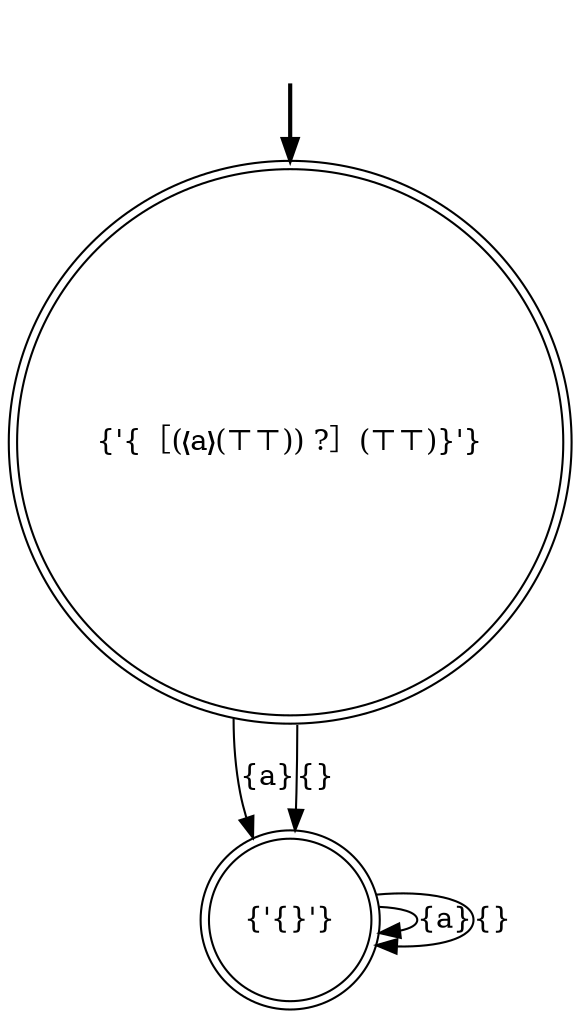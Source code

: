 digraph {
	fake [style=invisible]
	"{'{［(❬a❭(⊤⊤)) ?］(⊤⊤)}'}" [root=true shape=doublecircle]
	"{'{}'}" [shape=doublecircle]
	fake -> "{'{［(❬a❭(⊤⊤)) ?］(⊤⊤)}'}" [style=bold]
	"{'{［(❬a❭(⊤⊤)) ?］(⊤⊤)}'}" -> "{'{}'}" [label="{a}"]
	"{'{［(❬a❭(⊤⊤)) ?］(⊤⊤)}'}" -> "{'{}'}" [label="{}"]
	"{'{}'}" -> "{'{}'}" [label="{a}"]
	"{'{}'}" -> "{'{}'}" [label="{}"]
}
